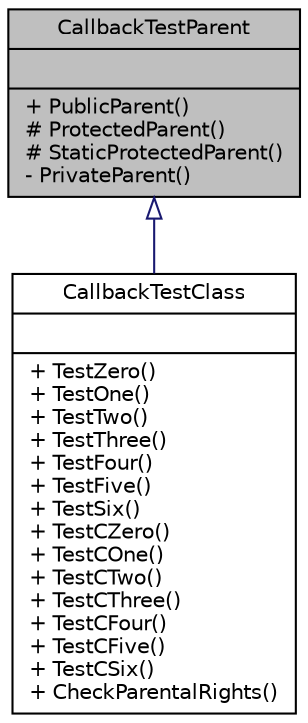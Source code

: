 digraph "CallbackTestParent"
{
  edge [fontname="Helvetica",fontsize="10",labelfontname="Helvetica",labelfontsize="10"];
  node [fontname="Helvetica",fontsize="10",shape=record];
  Node1 [label="{CallbackTestParent\n||+ PublicParent()\l# ProtectedParent()\l# StaticProtectedParent()\l- PrivateParent()\l}",height=0.2,width=0.4,color="black", fillcolor="grey75", style="filled", fontcolor="black"];
  Node1 -> Node2 [dir="back",color="midnightblue",fontsize="10",style="solid",arrowtail="onormal"];
  Node2 [label="{CallbackTestClass\n||+ TestZero()\l+ TestOne()\l+ TestTwo()\l+ TestThree()\l+ TestFour()\l+ TestFive()\l+ TestSix()\l+ TestCZero()\l+ TestCOne()\l+ TestCTwo()\l+ TestCThree()\l+ TestCFour()\l+ TestCFive()\l+ TestCSix()\l+ CheckParentalRights()\l}",height=0.2,width=0.4,color="black", fillcolor="white", style="filled",URL="$d8/d92/classCallbackTestClass.html"];
}
